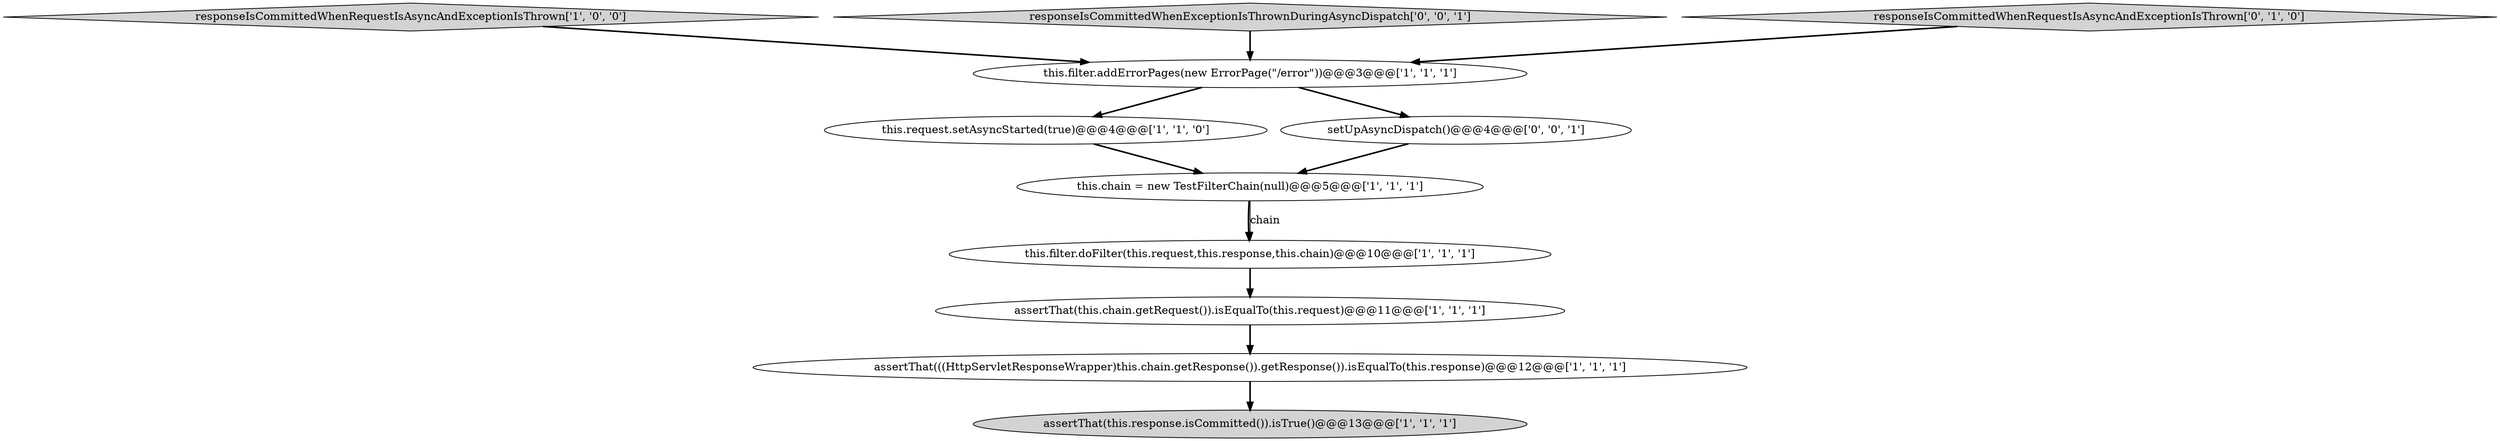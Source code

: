 digraph {
0 [style = filled, label = "responseIsCommittedWhenRequestIsAsyncAndExceptionIsThrown['1', '0', '0']", fillcolor = lightgray, shape = diamond image = "AAA0AAABBB1BBB"];
2 [style = filled, label = "assertThat(this.chain.getRequest()).isEqualTo(this.request)@@@11@@@['1', '1', '1']", fillcolor = white, shape = ellipse image = "AAA0AAABBB1BBB"];
4 [style = filled, label = "this.request.setAsyncStarted(true)@@@4@@@['1', '1', '0']", fillcolor = white, shape = ellipse image = "AAA0AAABBB1BBB"];
5 [style = filled, label = "this.chain = new TestFilterChain(null)@@@5@@@['1', '1', '1']", fillcolor = white, shape = ellipse image = "AAA0AAABBB1BBB"];
3 [style = filled, label = "assertThat(this.response.isCommitted()).isTrue()@@@13@@@['1', '1', '1']", fillcolor = lightgray, shape = ellipse image = "AAA0AAABBB1BBB"];
7 [style = filled, label = "this.filter.addErrorPages(new ErrorPage(\"/error\"))@@@3@@@['1', '1', '1']", fillcolor = white, shape = ellipse image = "AAA0AAABBB1BBB"];
10 [style = filled, label = "setUpAsyncDispatch()@@@4@@@['0', '0', '1']", fillcolor = white, shape = ellipse image = "AAA0AAABBB3BBB"];
6 [style = filled, label = "assertThat(((HttpServletResponseWrapper)this.chain.getResponse()).getResponse()).isEqualTo(this.response)@@@12@@@['1', '1', '1']", fillcolor = white, shape = ellipse image = "AAA0AAABBB1BBB"];
1 [style = filled, label = "this.filter.doFilter(this.request,this.response,this.chain)@@@10@@@['1', '1', '1']", fillcolor = white, shape = ellipse image = "AAA0AAABBB1BBB"];
9 [style = filled, label = "responseIsCommittedWhenExceptionIsThrownDuringAsyncDispatch['0', '0', '1']", fillcolor = lightgray, shape = diamond image = "AAA0AAABBB3BBB"];
8 [style = filled, label = "responseIsCommittedWhenRequestIsAsyncAndExceptionIsThrown['0', '1', '0']", fillcolor = lightgray, shape = diamond image = "AAA0AAABBB2BBB"];
6->3 [style = bold, label=""];
5->1 [style = bold, label=""];
1->2 [style = bold, label=""];
7->4 [style = bold, label=""];
10->5 [style = bold, label=""];
9->7 [style = bold, label=""];
7->10 [style = bold, label=""];
4->5 [style = bold, label=""];
2->6 [style = bold, label=""];
5->1 [style = solid, label="chain"];
8->7 [style = bold, label=""];
0->7 [style = bold, label=""];
}
